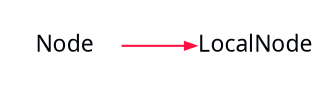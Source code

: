 digraph {
 rankdir = "LR"
 bgcolor = none;
 layout  = dot;
 edge [
   arrowsize = "0.5"
   color     = "#FF1040FF"
 ]
 WM0RrGf[
   shape    = none
   label    = "Node"
   margin   = "0.01"
   fontname = "Segoe UI"
   fontsize = "11"
   fontcolor= "#010509FF"
 ]
 dcoRrGf[
   shape    = none
   label    = "LocalNode"
   margin   = "0.01"
   fontname = "Segoe UI"
   fontsize = "11"
   fontcolor= "#010509FF"
 ]
 WM0RrGf->dcoRrGf
}
